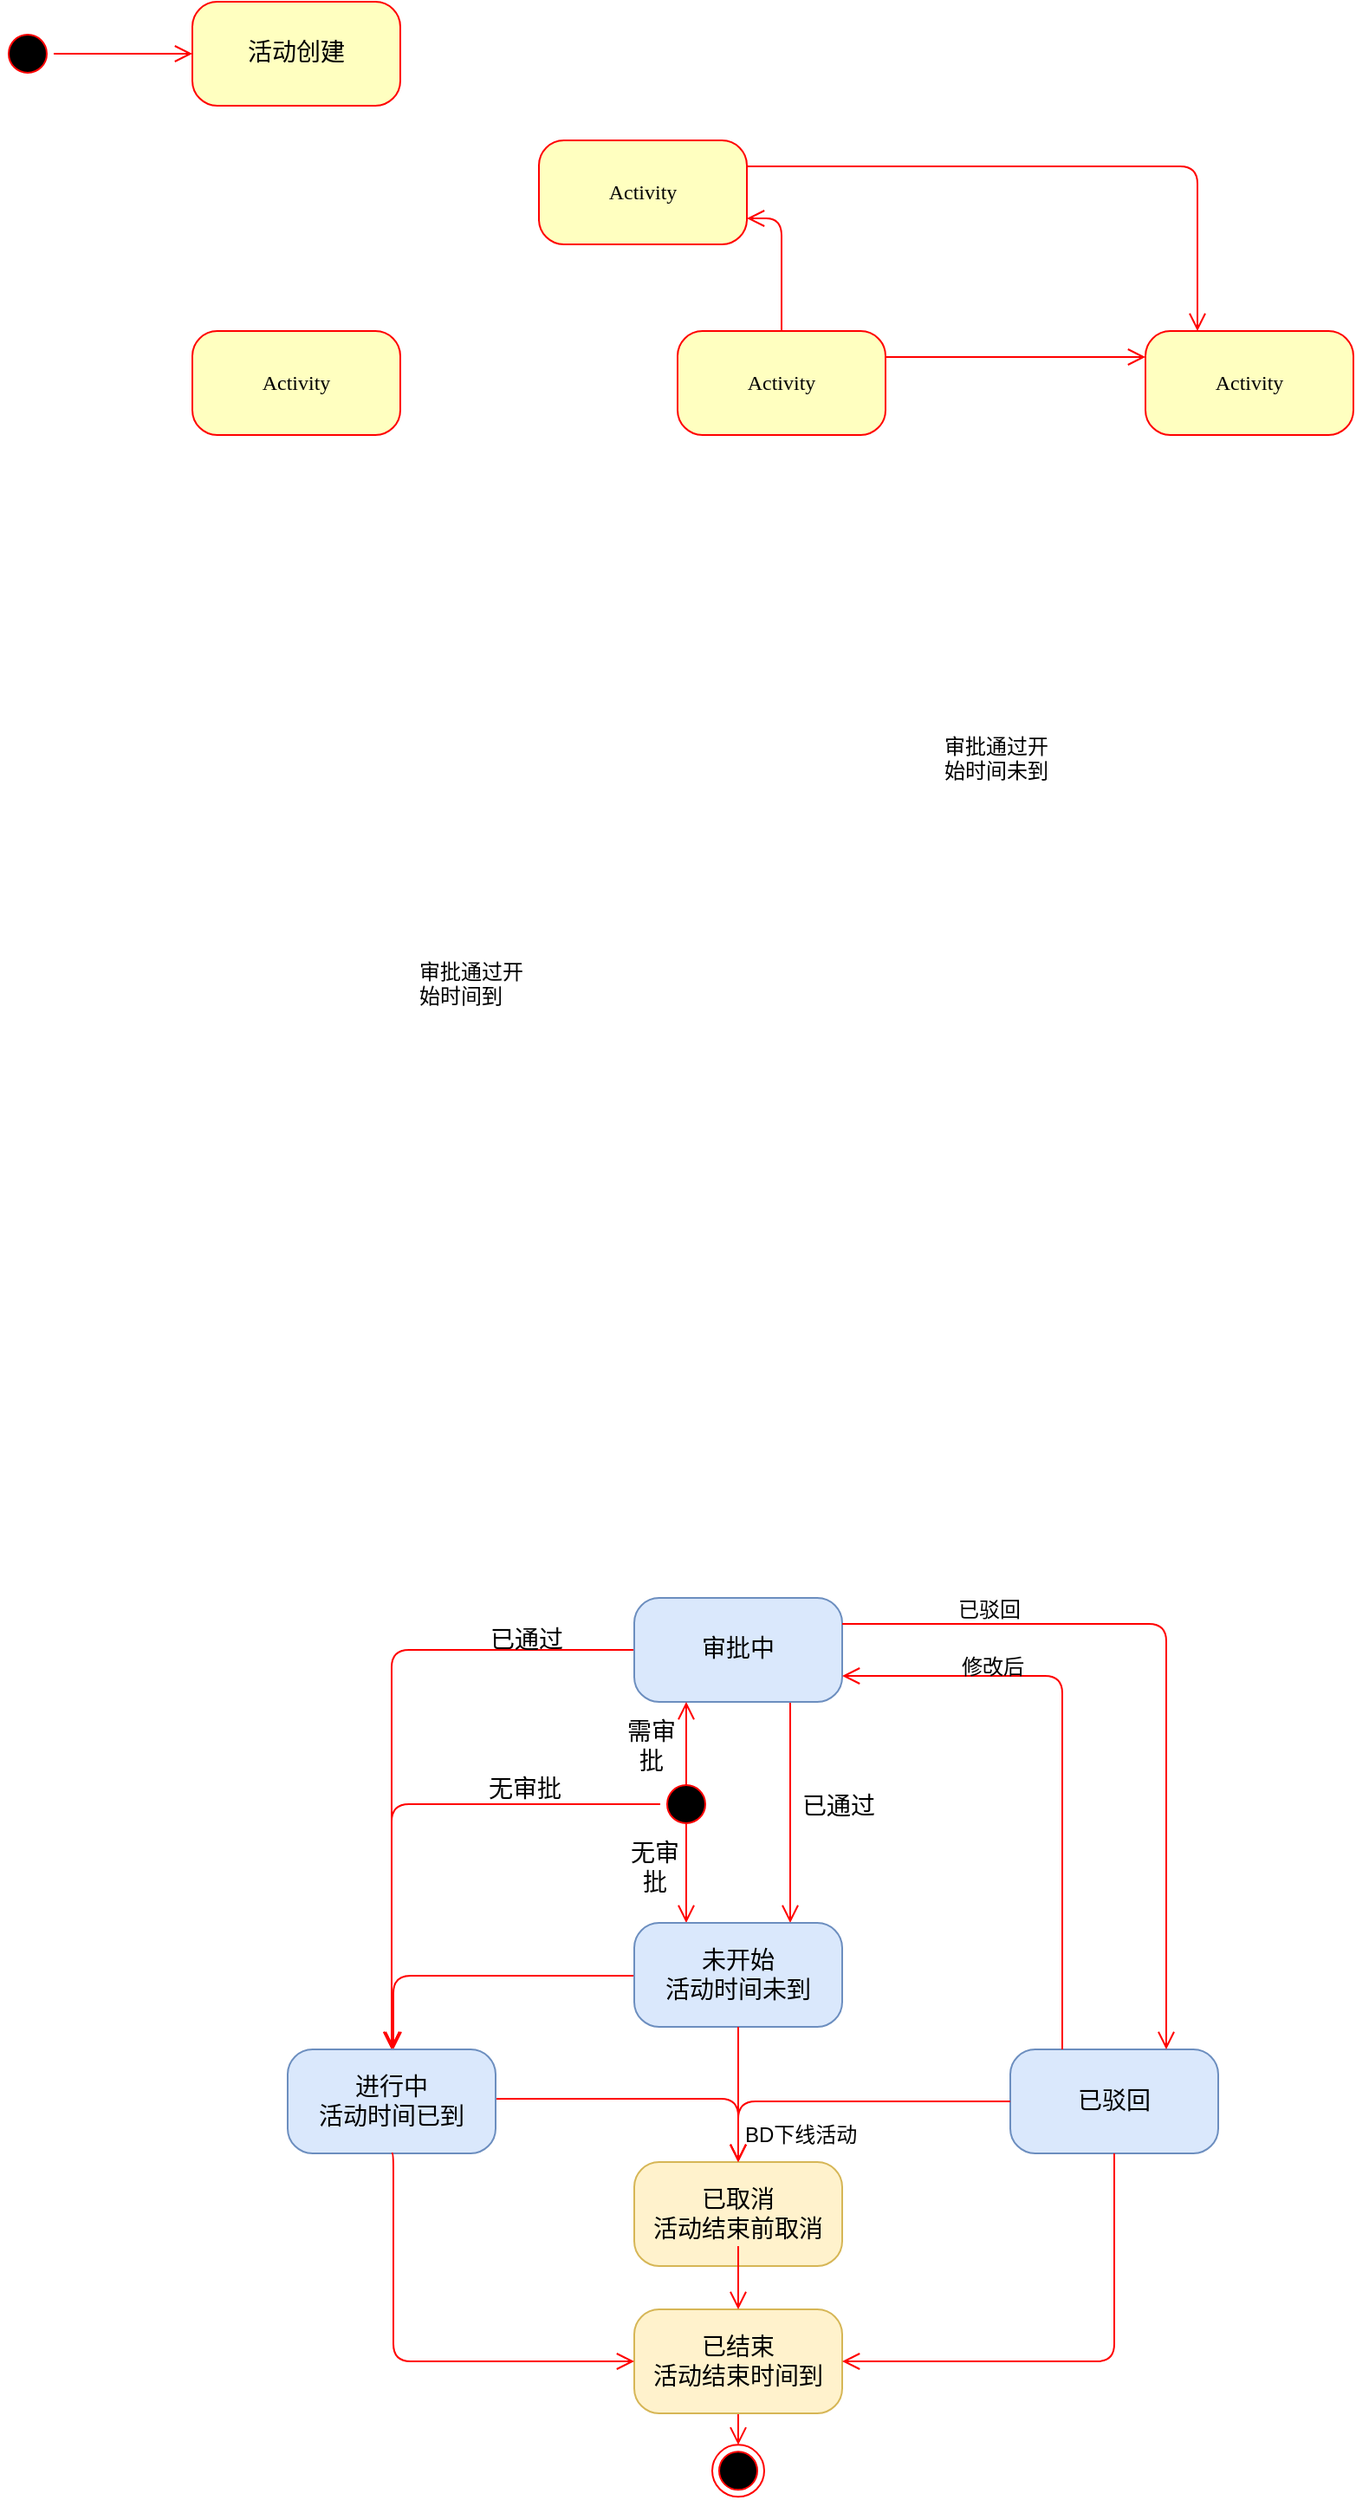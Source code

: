 <mxfile version="10.7.5" type="github"><diagram name="Page-1" id="58cdce13-f638-feb5-8d6f-7d28b1aa9fa0"><mxGraphModel dx="918" dy="567" grid="0" gridSize="10" guides="1" tooltips="1" connect="1" arrows="1" fold="1" page="1" pageScale="1" pageWidth="1100" pageHeight="850" background="#ffffff" math="0" shadow="0"><root><mxCell id="0"/><mxCell id="1" parent="0"/><mxCell id="382b91b5511bd0f7-1" value="" style="ellipse;html=1;shape=startState;fillColor=#000000;strokeColor=#ff0000;rounded=1;shadow=0;comic=0;labelBackgroundColor=none;fontFamily=Verdana;fontSize=12;fontColor=#000000;align=center;direction=south;" parent="1" vertex="1"><mxGeometry x="130" y="135" width="30" height="30" as="geometry"/></mxCell><mxCell id="382b91b5511bd0f7-5" value="Activity" style="rounded=1;whiteSpace=wrap;html=1;arcSize=24;fillColor=#ffffc0;strokeColor=#ff0000;shadow=0;comic=0;labelBackgroundColor=none;fontFamily=Verdana;fontSize=12;fontColor=#000000;align=center;" parent="1" vertex="1"><mxGeometry x="240" y="310" width="120" height="60" as="geometry"/></mxCell><mxCell id="382b91b5511bd0f7-6" value="&lt;font style=&quot;font-size: 14px&quot;&gt;活动创建&lt;/font&gt;" style="rounded=1;whiteSpace=wrap;html=1;arcSize=24;fillColor=#ffffc0;strokeColor=#ff0000;shadow=0;comic=0;labelBackgroundColor=none;fontFamily=Verdana;fontSize=12;fontColor=#000000;align=center;" parent="1" vertex="1"><mxGeometry x="240" y="120" width="120" height="60" as="geometry"/></mxCell><mxCell id="3cde6dad864a17aa-3" style="edgeStyle=orthogonalEdgeStyle;html=1;exitX=1;exitY=0.25;entryX=0.25;entryY=0;labelBackgroundColor=none;endArrow=open;endSize=8;strokeColor=#ff0000;fontFamily=Verdana;fontSize=12;align=left;" parent="1" source="382b91b5511bd0f7-7" target="382b91b5511bd0f7-9" edge="1"><mxGeometry relative="1" as="geometry"/></mxCell><mxCell id="382b91b5511bd0f7-7" value="Activity" style="rounded=1;whiteSpace=wrap;html=1;arcSize=24;fillColor=#ffffc0;strokeColor=#ff0000;shadow=0;comic=0;labelBackgroundColor=none;fontFamily=Verdana;fontSize=12;fontColor=#000000;align=center;" parent="1" vertex="1"><mxGeometry x="440" y="200" width="120" height="60" as="geometry"/></mxCell><mxCell id="3cde6dad864a17aa-4" style="edgeStyle=orthogonalEdgeStyle;html=1;labelBackgroundColor=none;endArrow=open;endSize=8;strokeColor=#ff0000;fontFamily=Verdana;fontSize=12;align=left;exitX=0.5;exitY=1;exitDx=0;exitDy=0;entryX=0.5;entryY=0;entryDx=0;entryDy=0;" parent="1" source="nw6EOxfA4ZNGLTTL4FMi-9" target="nw6EOxfA4ZNGLTTL4FMi-33" edge="1"><mxGeometry relative="1" as="geometry"><Array as="points"/><mxPoint x="561" y="1619.5" as="sourcePoint"/><mxPoint x="670" y="1549.5" as="targetPoint"/></mxGeometry></mxCell><mxCell id="382b91b5511bd0f7-9" value="Activity" style="rounded=1;whiteSpace=wrap;html=1;arcSize=24;fillColor=#ffffc0;strokeColor=#ff0000;shadow=0;comic=0;labelBackgroundColor=none;fontFamily=Verdana;fontSize=12;fontColor=#000000;align=center;" parent="1" vertex="1"><mxGeometry x="790" y="310" width="120" height="60" as="geometry"/></mxCell><mxCell id="382b91b5511bd0f7-10" value="Activity" style="rounded=1;whiteSpace=wrap;html=1;arcSize=24;fillColor=#ffffc0;strokeColor=#ff0000;shadow=0;comic=0;labelBackgroundColor=none;fontFamily=Verdana;fontSize=12;fontColor=#000000;align=center;" parent="1" vertex="1"><mxGeometry x="520" y="310" width="120" height="60" as="geometry"/></mxCell><mxCell id="3cde6dad864a17aa-5" style="edgeStyle=elbowEdgeStyle;html=1;labelBackgroundColor=none;endArrow=open;endSize=8;strokeColor=#ff0000;fontFamily=Verdana;fontSize=12;align=left;exitX=0.5;exitY=1;exitDx=0;exitDy=0;entryX=0.5;entryY=0;entryDx=0;entryDy=0;" parent="1" source="nw6EOxfA4ZNGLTTL4FMi-1" target="nw6EOxfA4ZNGLTTL4FMi-4" edge="1"><mxGeometry relative="1" as="geometry"><mxPoint x="840.667" y="625.5" as="sourcePoint"/><mxPoint x="420" y="1140.5" as="targetPoint"/><Array as="points"><mxPoint x="355" y="1200"/><mxPoint x="355" y="1200"/></Array></mxGeometry></mxCell><mxCell id="2a3bc250acf0617d-9" style="edgeStyle=orthogonalEdgeStyle;html=1;labelBackgroundColor=none;endArrow=open;endSize=8;strokeColor=#ff0000;fontFamily=Verdana;fontSize=12;align=left;" parent="1" source="382b91b5511bd0f7-1" target="382b91b5511bd0f7-6" edge="1"><mxGeometry relative="1" as="geometry"/></mxCell><mxCell id="2a3bc250acf0617d-10" style="edgeStyle=orthogonalEdgeStyle;html=1;labelBackgroundColor=none;endArrow=open;endSize=8;strokeColor=#ff0000;fontFamily=Verdana;fontSize=12;align=left;entryX=0.25;entryY=0;exitX=1;exitY=0.5;exitDx=0;exitDy=0;entryDx=0;entryDy=0;" parent="1" source="nw6EOxfA4ZNGLTTL4FMi-1" target="nw6EOxfA4ZNGLTTL4FMi-7" edge="1"><mxGeometry relative="1" as="geometry"><Array as="points"><mxPoint x="525" y="1140"/><mxPoint x="525" y="1140"/></Array></mxGeometry></mxCell><mxCell id="2a3bc250acf0617d-11" style="edgeStyle=orthogonalEdgeStyle;html=1;labelBackgroundColor=none;endArrow=open;endSize=8;strokeColor=#ff0000;fontFamily=Verdana;fontSize=12;align=left;exitX=0;exitY=0.5;exitDx=0;exitDy=0;entryX=0.5;entryY=0;entryDx=0;entryDy=0;" parent="1" source="nw6EOxfA4ZNGLTTL4FMi-2" target="nw6EOxfA4ZNGLTTL4FMi-4" edge="1"><mxGeometry relative="1" as="geometry"><mxPoint x="395.333" y="1082.667" as="sourcePoint"/><Array as="points"><mxPoint x="355" y="1071"/></Array><mxPoint x="320" y="1240" as="targetPoint"/></mxGeometry></mxCell><mxCell id="2a3bc250acf0617d-12" style="edgeStyle=orthogonalEdgeStyle;html=1;labelBackgroundColor=none;endArrow=open;endSize=8;strokeColor=#ff0000;fontFamily=Verdana;fontSize=12;align=left;entryX=0.5;entryY=0;entryDx=0;entryDy=0;exitX=1;exitY=0.5;exitDx=0;exitDy=0;" parent="1" source="nw6EOxfA4ZNGLTTL4FMi-4" target="nw6EOxfA4ZNGLTTL4FMi-5" edge="1"><mxGeometry relative="1" as="geometry"><mxPoint x="270" y="910.5" as="sourcePoint"/><mxPoint x="460" y="1280.5" as="targetPoint"/><Array as="points"><mxPoint x="409" y="1330"/><mxPoint x="555" y="1330"/></Array></mxGeometry></mxCell><mxCell id="2a3bc250acf0617d-13" style="edgeStyle=orthogonalEdgeStyle;html=1;labelBackgroundColor=none;endArrow=open;endSize=8;strokeColor=#ff0000;fontFamily=Verdana;fontSize=12;align=left;exitX=0;exitY=0.5;exitDx=0;exitDy=0;" parent="1" target="nw6EOxfA4ZNGLTTL4FMi-4" edge="1"><mxGeometry relative="1" as="geometry"><mxPoint x="501" y="1259" as="sourcePoint"/><mxPoint x="326" y="1270" as="targetPoint"/><Array as="points"><mxPoint x="356" y="1259"/></Array></mxGeometry></mxCell><mxCell id="2a3bc250acf0617d-14" style="edgeStyle=orthogonalEdgeStyle;html=1;exitX=0.5;exitY=0;entryX=1;entryY=0.75;labelBackgroundColor=none;endArrow=open;endSize=8;strokeColor=#ff0000;fontFamily=Verdana;fontSize=12;align=left;" parent="1" source="382b91b5511bd0f7-10" target="382b91b5511bd0f7-7" edge="1"><mxGeometry relative="1" as="geometry"/></mxCell><mxCell id="2a3bc250acf0617d-15" style="edgeStyle=orthogonalEdgeStyle;html=1;exitX=1;exitY=0.25;entryX=0;entryY=0.25;labelBackgroundColor=none;endArrow=open;endSize=8;strokeColor=#ff0000;fontFamily=Verdana;fontSize=12;align=left;" parent="1" source="382b91b5511bd0f7-10" target="382b91b5511bd0f7-9" edge="1"><mxGeometry relative="1" as="geometry"/></mxCell><mxCell id="3cde6dad864a17aa-7" style="edgeStyle=elbowEdgeStyle;html=1;labelBackgroundColor=none;endArrow=open;endSize=8;strokeColor=#ff0000;fontFamily=Verdana;fontSize=12;align=left;entryX=0.75;entryY=0;exitX=0.75;exitY=1;exitDx=0;exitDy=0;entryDx=0;entryDy=0;" parent="1" source="nw6EOxfA4ZNGLTTL4FMi-2" target="nw6EOxfA4ZNGLTTL4FMi-7" edge="1"><mxGeometry relative="1" as="geometry"><mxPoint x="290" y="728" as="sourcePoint"/><mxPoint x="330" y="613" as="targetPoint"/><Array as="points"/></mxGeometry></mxCell><mxCell id="nw6EOxfA4ZNGLTTL4FMi-2" value="&lt;span style=&quot;font-size: 14px&quot;&gt;审批中&lt;/span&gt;" style="rounded=1;whiteSpace=wrap;html=1;arcSize=24;fillColor=#dae8fc;strokeColor=#6c8ebf;shadow=0;comic=0;labelBackgroundColor=none;fontFamily=Verdana;fontSize=12;align=center;" parent="1" vertex="1"><mxGeometry x="495" y="1041" width="120" height="60" as="geometry"/></mxCell><mxCell id="nw6EOxfA4ZNGLTTL4FMi-4" value="&lt;font style=&quot;font-size: 14px&quot;&gt;进行中&lt;br&gt;活动时间已到&lt;/font&gt;&lt;br&gt;" style="rounded=1;whiteSpace=wrap;html=1;arcSize=24;fillColor=#dae8fc;strokeColor=#6c8ebf;shadow=0;comic=0;labelBackgroundColor=none;fontFamily=Verdana;fontSize=12;align=center;" parent="1" vertex="1"><mxGeometry x="295" y="1301.5" width="120" height="60" as="geometry"/></mxCell><mxCell id="nw6EOxfA4ZNGLTTL4FMi-5" value="&lt;font style=&quot;font-size: 14px&quot;&gt;已取消&lt;br&gt;活动结束前取消&lt;/font&gt;&lt;br&gt;" style="rounded=1;whiteSpace=wrap;html=1;arcSize=24;fillColor=#fff2cc;strokeColor=#d6b656;shadow=0;comic=0;labelBackgroundColor=none;fontFamily=Verdana;fontSize=12;align=center;" parent="1" vertex="1"><mxGeometry x="495" y="1366.5" width="120" height="60" as="geometry"/></mxCell><mxCell id="nw6EOxfA4ZNGLTTL4FMi-7" value="&lt;font style=&quot;font-size: 14px&quot;&gt;未开始&lt;br&gt;活动时间未到&lt;/font&gt;&lt;br&gt;" style="rounded=1;whiteSpace=wrap;html=1;arcSize=24;fillColor=#dae8fc;strokeColor=#6c8ebf;shadow=0;comic=0;labelBackgroundColor=none;fontFamily=Verdana;fontSize=12;align=center;" parent="1" vertex="1"><mxGeometry x="495" y="1228.5" width="120" height="60" as="geometry"/></mxCell><mxCell id="nw6EOxfA4ZNGLTTL4FMi-8" value="&lt;font style=&quot;font-size: 14px&quot;&gt;已驳回&lt;/font&gt;" style="rounded=1;whiteSpace=wrap;html=1;arcSize=24;fillColor=#dae8fc;strokeColor=#6c8ebf;shadow=0;comic=0;labelBackgroundColor=none;fontFamily=Verdana;fontSize=12;align=center;" parent="1" vertex="1"><mxGeometry x="712" y="1301.5" width="120" height="60" as="geometry"/></mxCell><mxCell id="nw6EOxfA4ZNGLTTL4FMi-9" value="&lt;font style=&quot;font-size: 14px&quot;&gt;已结束&lt;br&gt;活动结束时间到&lt;/font&gt;&lt;br&gt;" style="rounded=1;whiteSpace=wrap;html=1;arcSize=24;fillColor=#fff2cc;strokeColor=#d6b656;shadow=0;comic=0;labelBackgroundColor=none;fontFamily=Verdana;fontSize=12;align=center;" parent="1" vertex="1"><mxGeometry x="495" y="1451.5" width="120" height="60" as="geometry"/></mxCell><mxCell id="nw6EOxfA4ZNGLTTL4FMi-1" value="" style="ellipse;html=1;shape=startState;fillColor=#000000;strokeColor=#ff0000;rounded=1;shadow=0;comic=0;labelBackgroundColor=none;fontFamily=Verdana;fontSize=12;fontColor=#000000;align=center;direction=south;" parent="1" vertex="1"><mxGeometry x="510" y="1145" width="30" height="30" as="geometry"/></mxCell><mxCell id="nw6EOxfA4ZNGLTTL4FMi-18" style="edgeStyle=orthogonalEdgeStyle;html=1;exitX=1;exitY=0.25;entryX=0.75;entryY=0;labelBackgroundColor=none;endArrow=open;endSize=8;strokeColor=#ff0000;fontFamily=Verdana;fontSize=12;align=left;entryDx=0;entryDy=0;exitDx=0;exitDy=0;" parent="1" source="nw6EOxfA4ZNGLTTL4FMi-2" target="nw6EOxfA4ZNGLTTL4FMi-8" edge="1"><mxGeometry relative="1" as="geometry"><mxPoint x="610" y="873.5" as="sourcePoint"/><mxPoint x="870" y="968.167" as="targetPoint"/><Array as="points"><mxPoint x="802" y="1056"/></Array></mxGeometry></mxCell><mxCell id="nw6EOxfA4ZNGLTTL4FMi-19" style="edgeStyle=orthogonalEdgeStyle;html=1;exitX=0.25;exitY=0;labelBackgroundColor=none;endArrow=open;endSize=8;strokeColor=#ff0000;fontFamily=Verdana;fontSize=12;align=left;exitDx=0;exitDy=0;entryX=1;entryY=0.75;entryDx=0;entryDy=0;" parent="1" source="nw6EOxfA4ZNGLTTL4FMi-8" target="nw6EOxfA4ZNGLTTL4FMi-2" edge="1"><mxGeometry relative="1" as="geometry"><mxPoint x="859.5" y="806.167" as="sourcePoint"/><mxPoint x="661" y="893" as="targetPoint"/><Array as="points"><mxPoint x="742" y="1086"/></Array></mxGeometry></mxCell><mxCell id="nw6EOxfA4ZNGLTTL4FMi-22" style="edgeStyle=elbowEdgeStyle;html=1;labelBackgroundColor=none;endArrow=open;endSize=8;strokeColor=#ff0000;fontFamily=Verdana;fontSize=12;align=left;exitX=0.5;exitY=1;exitDx=0;exitDy=0;entryX=0.5;entryY=0;entryDx=0;entryDy=0;" parent="1" source="nw6EOxfA4ZNGLTTL4FMi-7" target="nw6EOxfA4ZNGLTTL4FMi-5" edge="1"><mxGeometry relative="1" as="geometry"><mxPoint x="390.667" y="692.167" as="sourcePoint"/><mxPoint x="390.667" y="817.5" as="targetPoint"/><Array as="points"/></mxGeometry></mxCell><mxCell id="nw6EOxfA4ZNGLTTL4FMi-25" style="edgeStyle=elbowEdgeStyle;html=1;labelBackgroundColor=none;endArrow=open;endSize=8;strokeColor=#ff0000;fontFamily=Verdana;fontSize=12;align=left;exitX=0.5;exitY=1;exitDx=0;exitDy=0;entryX=0.5;entryY=0;entryDx=0;entryDy=0;" parent="1" target="nw6EOxfA4ZNGLTTL4FMi-9" edge="1"><mxGeometry relative="1" as="geometry"><mxPoint x="555" y="1415" as="sourcePoint"/><mxPoint x="670" y="1451.5" as="targetPoint"/><Array as="points"><mxPoint x="555" y="1424.5"/></Array></mxGeometry></mxCell><mxCell id="nw6EOxfA4ZNGLTTL4FMi-26" style="edgeStyle=orthogonalEdgeStyle;html=1;labelBackgroundColor=none;endArrow=open;endSize=8;strokeColor=#ff0000;fontFamily=Verdana;fontSize=12;align=left;exitX=0.5;exitY=1;exitDx=0;exitDy=0;entryX=0;entryY=0.5;entryDx=0;entryDy=0;" parent="1" source="nw6EOxfA4ZNGLTTL4FMi-4" target="nw6EOxfA4ZNGLTTL4FMi-9" edge="1"><mxGeometry relative="1" as="geometry"><Array as="points"><mxPoint x="356" y="1362"/><mxPoint x="356" y="1482"/></Array><mxPoint x="301.167" y="1380.5" as="sourcePoint"/><mxPoint x="460" y="1482" as="targetPoint"/></mxGeometry></mxCell><mxCell id="nw6EOxfA4ZNGLTTL4FMi-27" style="edgeStyle=orthogonalEdgeStyle;html=1;exitX=0.5;exitY=1;entryX=1;entryY=0.5;labelBackgroundColor=none;endArrow=open;endSize=8;strokeColor=#ff0000;fontFamily=Verdana;fontSize=12;align=left;exitDx=0;exitDy=0;entryDx=0;entryDy=0;" parent="1" source="nw6EOxfA4ZNGLTTL4FMi-8" target="nw6EOxfA4ZNGLTTL4FMi-9" edge="1"><mxGeometry relative="1" as="geometry"><mxPoint x="709.5" y="1473.5" as="sourcePoint"/><mxPoint x="969.5" y="1568.167" as="targetPoint"/></mxGeometry></mxCell><mxCell id="nw6EOxfA4ZNGLTTL4FMi-29" value="审批通过开&lt;br&gt;始时间未到&lt;br&gt;" style="text;html=1;resizable=0;points=[];autosize=1;align=left;verticalAlign=top;spacingTop=-4;" parent="1" vertex="1"><mxGeometry x="672" y="540" width="80" height="30" as="geometry"/></mxCell><mxCell id="nw6EOxfA4ZNGLTTL4FMi-32" value="审批通过开&lt;br&gt;始时间到&lt;br&gt;" style="text;html=1;resizable=0;points=[];autosize=1;align=left;verticalAlign=top;spacingTop=-4;" parent="1" vertex="1"><mxGeometry x="369" y="670" width="80" height="30" as="geometry"/></mxCell><mxCell id="nw6EOxfA4ZNGLTTL4FMi-33" value="" style="ellipse;html=1;shape=endState;fillColor=#000000;strokeColor=#ff0000;" parent="1" vertex="1"><mxGeometry x="540" y="1529.667" width="30" height="30" as="geometry"/></mxCell><mxCell id="nw6EOxfA4ZNGLTTL4FMi-41" style="edgeStyle=orthogonalEdgeStyle;html=1;entryX=0.25;entryY=1;labelBackgroundColor=none;endArrow=open;endSize=8;strokeColor=#ff0000;fontFamily=Verdana;fontSize=12;align=left;exitX=0;exitY=0.5;exitDx=0;exitDy=0;entryDx=0;entryDy=0;" parent="1" source="nw6EOxfA4ZNGLTTL4FMi-1" target="nw6EOxfA4ZNGLTTL4FMi-2" edge="1"><mxGeometry relative="1" as="geometry"><mxPoint x="561" y="833" as="sourcePoint"/><mxPoint x="550" y="1102.667" as="targetPoint"/><Array as="points"/></mxGeometry></mxCell><mxCell id="e4xLEy12eEECKMC_4M5R-1" value="&lt;font style=&quot;font-size: 14px&quot;&gt;需审批&lt;/font&gt;" style="text;html=1;strokeColor=none;fillColor=none;align=center;verticalAlign=middle;whiteSpace=wrap;rounded=0;" vertex="1" parent="1"><mxGeometry x="485" y="1115.5" width="40" height="20" as="geometry"/></mxCell><mxCell id="e4xLEy12eEECKMC_4M5R-2" value="&lt;font style=&quot;font-size: 14px&quot;&gt;无审批&lt;/font&gt;" style="text;html=1;strokeColor=none;fillColor=none;align=center;verticalAlign=middle;whiteSpace=wrap;rounded=0;" vertex="1" parent="1"><mxGeometry x="487" y="1186" width="40" height="20" as="geometry"/></mxCell><mxCell id="e4xLEy12eEECKMC_4M5R-3" value="&lt;font style=&quot;font-size: 14px&quot;&gt;已通过&lt;/font&gt;&lt;br&gt;" style="text;html=1;resizable=0;points=[];autosize=1;align=left;verticalAlign=top;spacingTop=-4;" vertex="1" parent="1"><mxGeometry x="590" y="1150" width="60" height="20" as="geometry"/></mxCell><mxCell id="e4xLEy12eEECKMC_4M5R-4" value="&lt;font style=&quot;font-size: 14px&quot;&gt;无审批&lt;/font&gt;&lt;br&gt;" style="text;html=1;resizable=0;points=[];autosize=1;align=left;verticalAlign=top;spacingTop=-4;" vertex="1" parent="1"><mxGeometry x="409" y="1140" width="60" height="20" as="geometry"/></mxCell><mxCell id="e4xLEy12eEECKMC_4M5R-6" style="edgeStyle=orthogonalEdgeStyle;html=1;labelBackgroundColor=none;endArrow=open;endSize=8;strokeColor=#ff0000;fontFamily=Verdana;fontSize=12;align=left;entryX=0.5;entryY=0;entryDx=0;entryDy=0;exitX=0;exitY=0.5;exitDx=0;exitDy=0;" edge="1" parent="1" source="nw6EOxfA4ZNGLTTL4FMi-8" target="nw6EOxfA4ZNGLTTL4FMi-5"><mxGeometry relative="1" as="geometry"><mxPoint x="360" y="1289" as="sourcePoint"/><mxPoint x="565" y="1377" as="targetPoint"/><Array as="points"><mxPoint x="712" y="1331"/><mxPoint x="555" y="1331"/></Array></mxGeometry></mxCell><mxCell id="e4xLEy12eEECKMC_4M5R-7" value="&lt;font style=&quot;font-size: 14px&quot;&gt;已通过&lt;/font&gt;" style="text;html=1;resizable=0;points=[];autosize=1;align=left;verticalAlign=top;spacingTop=-4;" vertex="1" parent="1"><mxGeometry x="410" y="1054" width="60" height="20" as="geometry"/></mxCell><mxCell id="e4xLEy12eEECKMC_4M5R-8" value="已驳回" style="text;html=1;resizable=0;points=[];autosize=1;align=left;verticalAlign=top;spacingTop=-4;" vertex="1" parent="1"><mxGeometry x="680" y="1038" width="50" height="20" as="geometry"/></mxCell><mxCell id="e4xLEy12eEECKMC_4M5R-9" value="修改后" style="text;html=1;resizable=0;points=[];autosize=1;align=left;verticalAlign=top;spacingTop=-4;" vertex="1" parent="1"><mxGeometry x="682" y="1071" width="50" height="20" as="geometry"/></mxCell><mxCell id="e4xLEy12eEECKMC_4M5R-10" value="BD下线活动" style="text;html=1;resizable=0;points=[];autosize=1;align=left;verticalAlign=top;spacingTop=-4;" vertex="1" parent="1"><mxGeometry x="557" y="1341" width="80" height="20" as="geometry"/></mxCell></root></mxGraphModel></diagram></mxfile>